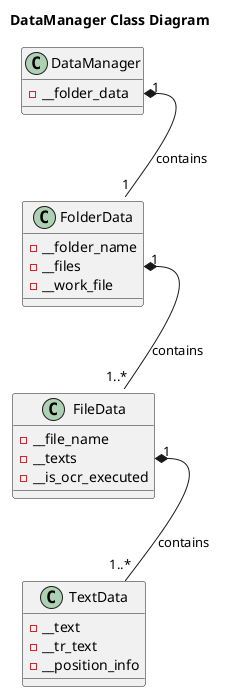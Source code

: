 @startuml DataManager class diagram
title DataManager Class Diagram

class DataManager {
    -__folder_data
}

class FolderData {
    -__folder_name
    -__files
    -__work_file
}

class FileData {
    -__file_name
    -__texts
    -__is_ocr_executed
}

class TextData {
    -__text
    -__tr_text
    -__position_info
}

DataManager::folder_data "1" *-- "1" FolderData : contains
FolderData::__files "1" *-- "1..*" FileData : contains
FileData::__texts "1" *-- "1..*" TextData : contains
@enduml
